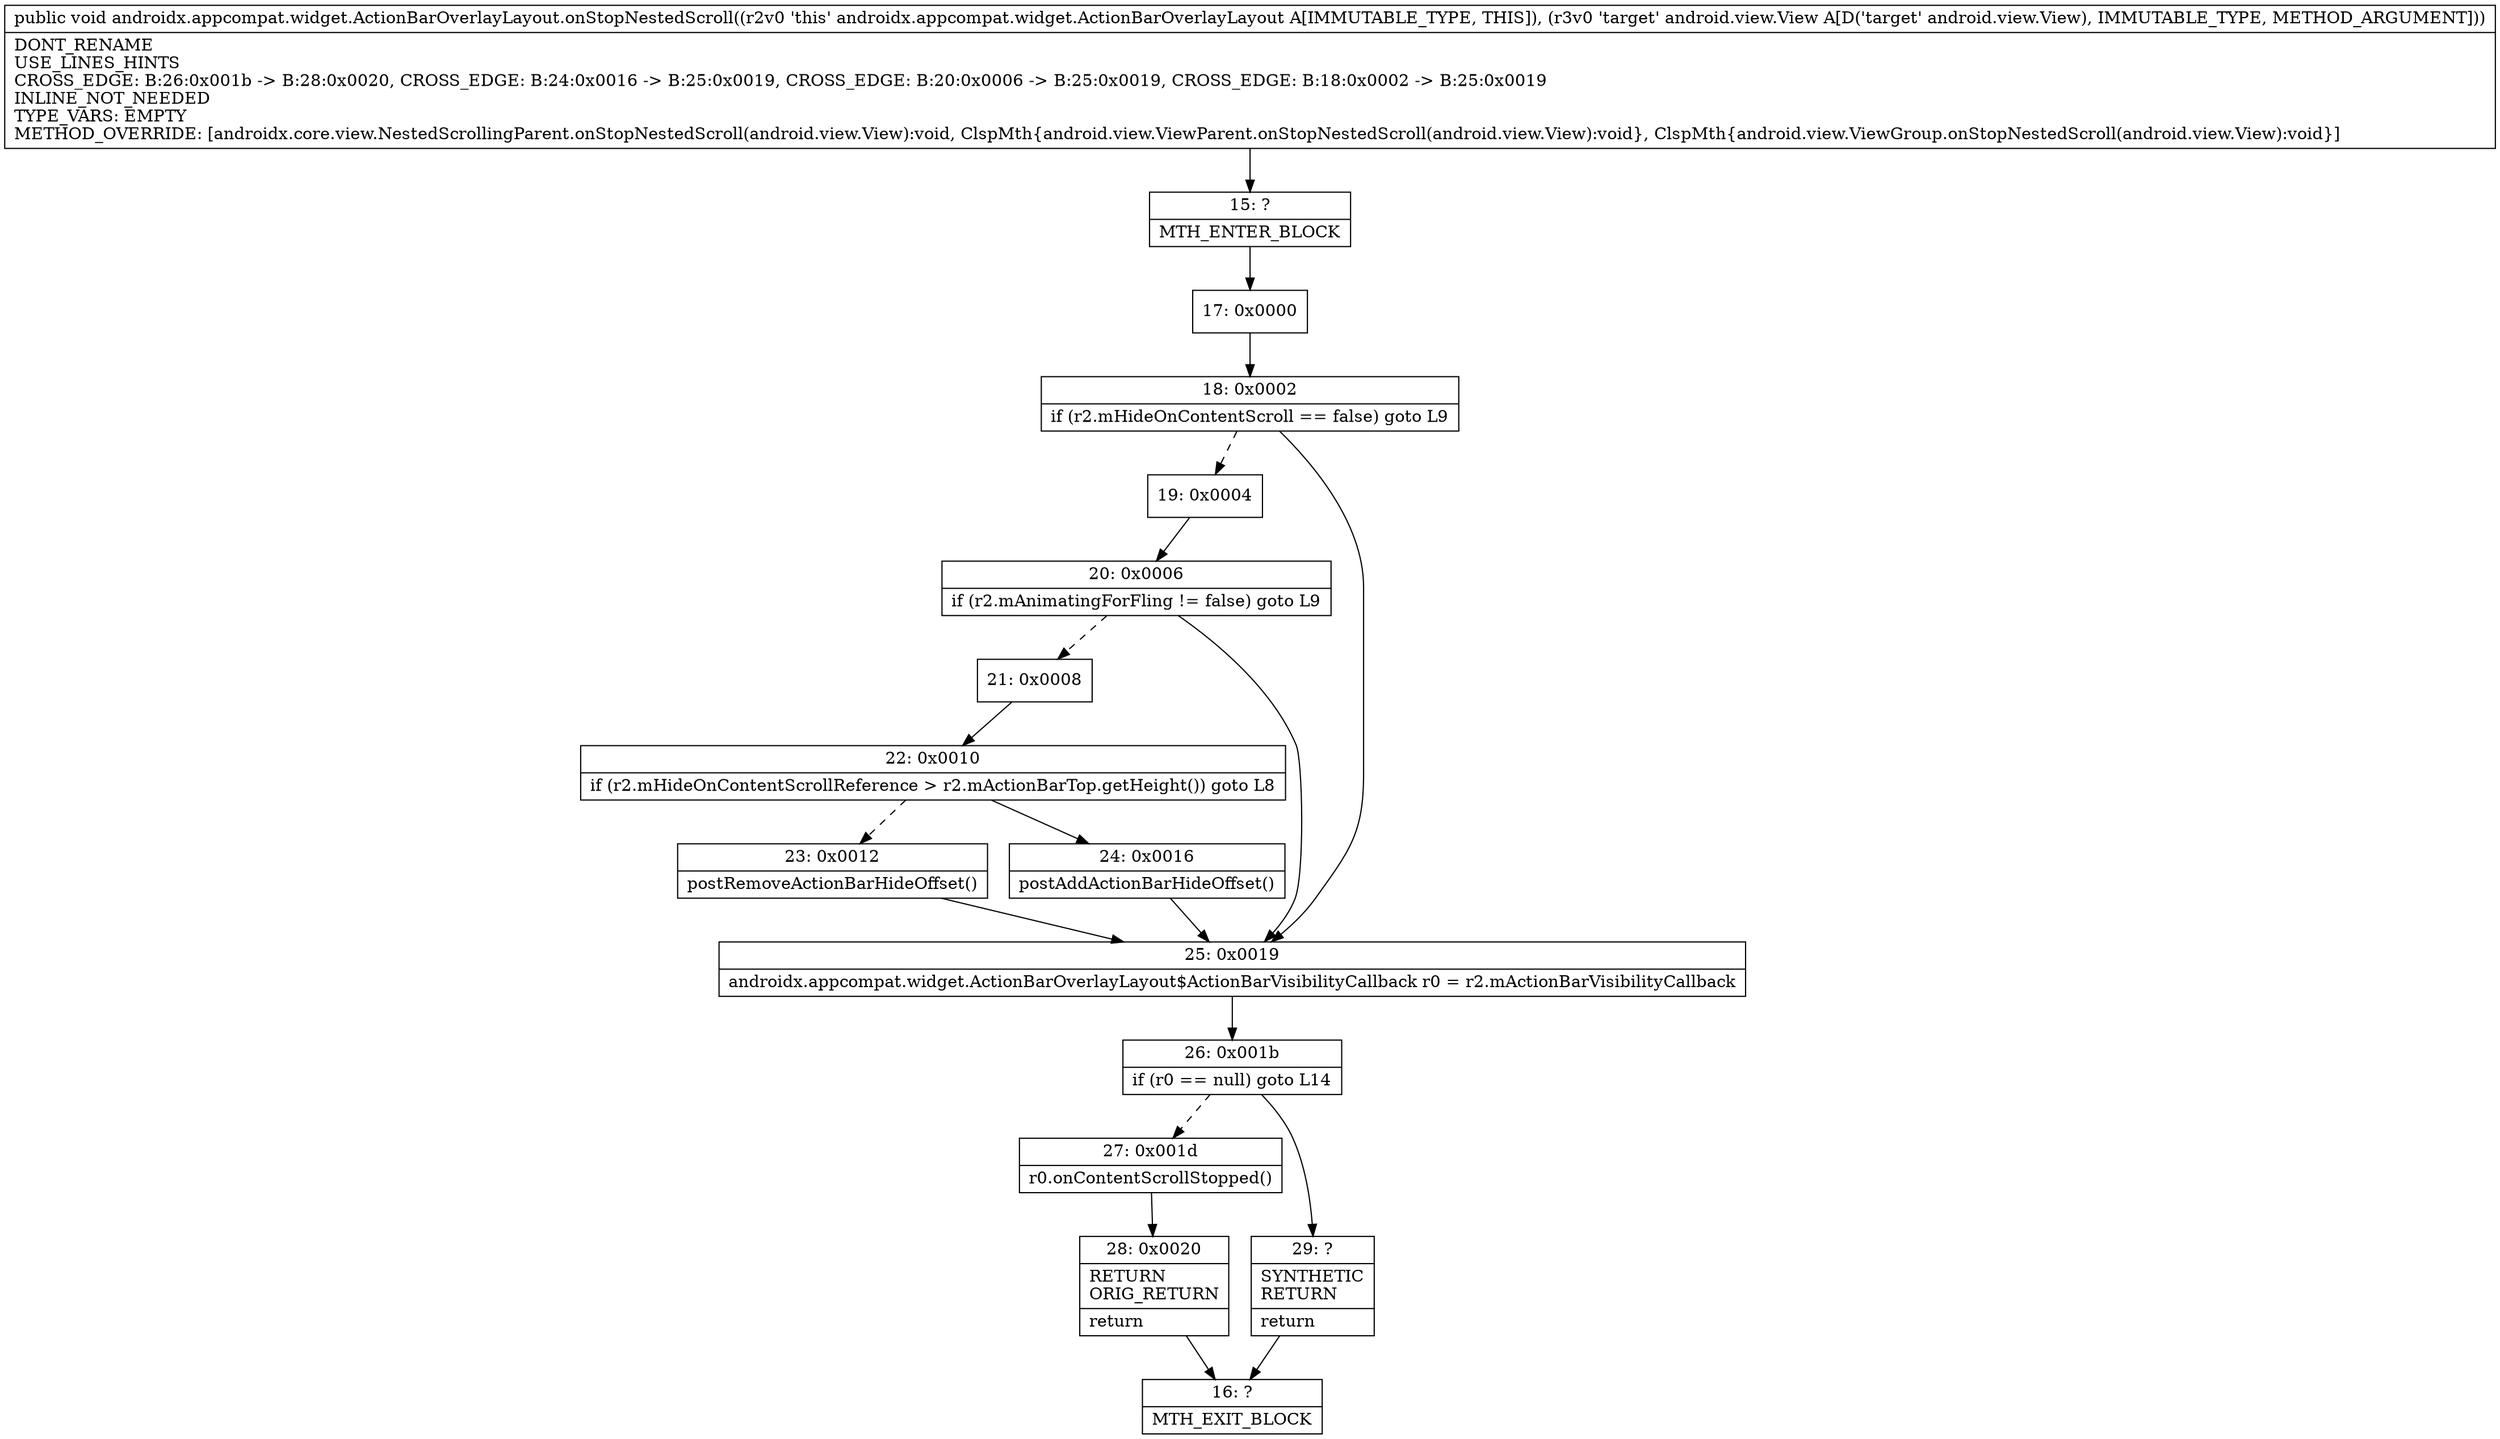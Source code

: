 digraph "CFG forandroidx.appcompat.widget.ActionBarOverlayLayout.onStopNestedScroll(Landroid\/view\/View;)V" {
Node_15 [shape=record,label="{15\:\ ?|MTH_ENTER_BLOCK\l}"];
Node_17 [shape=record,label="{17\:\ 0x0000}"];
Node_18 [shape=record,label="{18\:\ 0x0002|if (r2.mHideOnContentScroll == false) goto L9\l}"];
Node_19 [shape=record,label="{19\:\ 0x0004}"];
Node_20 [shape=record,label="{20\:\ 0x0006|if (r2.mAnimatingForFling != false) goto L9\l}"];
Node_21 [shape=record,label="{21\:\ 0x0008}"];
Node_22 [shape=record,label="{22\:\ 0x0010|if (r2.mHideOnContentScrollReference \> r2.mActionBarTop.getHeight()) goto L8\l}"];
Node_23 [shape=record,label="{23\:\ 0x0012|postRemoveActionBarHideOffset()\l}"];
Node_24 [shape=record,label="{24\:\ 0x0016|postAddActionBarHideOffset()\l}"];
Node_25 [shape=record,label="{25\:\ 0x0019|androidx.appcompat.widget.ActionBarOverlayLayout$ActionBarVisibilityCallback r0 = r2.mActionBarVisibilityCallback\l}"];
Node_26 [shape=record,label="{26\:\ 0x001b|if (r0 == null) goto L14\l}"];
Node_27 [shape=record,label="{27\:\ 0x001d|r0.onContentScrollStopped()\l}"];
Node_28 [shape=record,label="{28\:\ 0x0020|RETURN\lORIG_RETURN\l|return\l}"];
Node_16 [shape=record,label="{16\:\ ?|MTH_EXIT_BLOCK\l}"];
Node_29 [shape=record,label="{29\:\ ?|SYNTHETIC\lRETURN\l|return\l}"];
MethodNode[shape=record,label="{public void androidx.appcompat.widget.ActionBarOverlayLayout.onStopNestedScroll((r2v0 'this' androidx.appcompat.widget.ActionBarOverlayLayout A[IMMUTABLE_TYPE, THIS]), (r3v0 'target' android.view.View A[D('target' android.view.View), IMMUTABLE_TYPE, METHOD_ARGUMENT]))  | DONT_RENAME\lUSE_LINES_HINTS\lCROSS_EDGE: B:26:0x001b \-\> B:28:0x0020, CROSS_EDGE: B:24:0x0016 \-\> B:25:0x0019, CROSS_EDGE: B:20:0x0006 \-\> B:25:0x0019, CROSS_EDGE: B:18:0x0002 \-\> B:25:0x0019\lINLINE_NOT_NEEDED\lTYPE_VARS: EMPTY\lMETHOD_OVERRIDE: [androidx.core.view.NestedScrollingParent.onStopNestedScroll(android.view.View):void, ClspMth\{android.view.ViewParent.onStopNestedScroll(android.view.View):void\}, ClspMth\{android.view.ViewGroup.onStopNestedScroll(android.view.View):void\}]\l}"];
MethodNode -> Node_15;Node_15 -> Node_17;
Node_17 -> Node_18;
Node_18 -> Node_19[style=dashed];
Node_18 -> Node_25;
Node_19 -> Node_20;
Node_20 -> Node_21[style=dashed];
Node_20 -> Node_25;
Node_21 -> Node_22;
Node_22 -> Node_23[style=dashed];
Node_22 -> Node_24;
Node_23 -> Node_25;
Node_24 -> Node_25;
Node_25 -> Node_26;
Node_26 -> Node_27[style=dashed];
Node_26 -> Node_29;
Node_27 -> Node_28;
Node_28 -> Node_16;
Node_29 -> Node_16;
}

